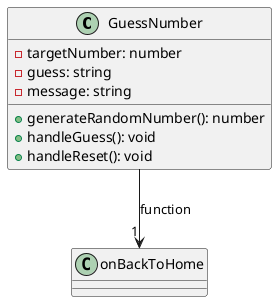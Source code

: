 
@startuml
class GuessNumber {
    - targetNumber: number
    - guess: string
    - message: string
    + generateRandomNumber(): number
    + handleGuess(): void
    + handleReset(): void
}

GuessNumber --> "1" onBackToHome: function
@enduml
